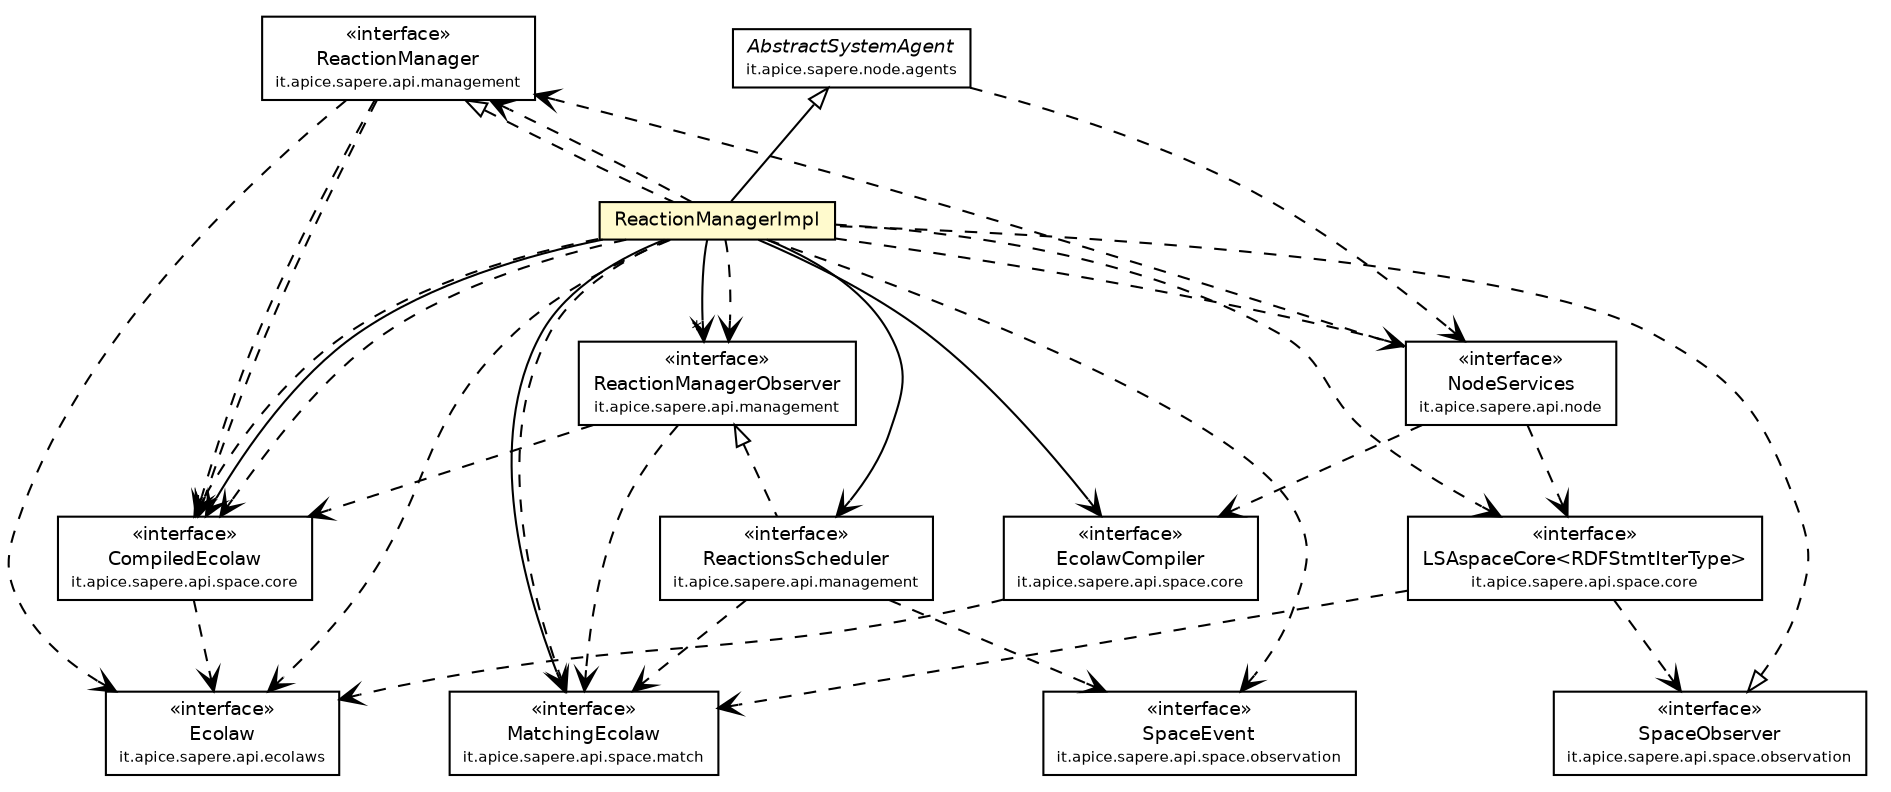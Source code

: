 #!/usr/local/bin/dot
#
# Class diagram 
# Generated by UmlGraph version 4.4 (http://www.spinellis.gr/sw/umlgraph)
#

digraph G {
	edge [fontname="Helvetica",fontsize=10,labelfontname="Helvetica",labelfontsize=10];
	node [fontname="Helvetica",fontsize=10,shape=plaintext];
	// it.apice.sapere.api.ecolaws.Ecolaw
	c71424 [label=<<table border="0" cellborder="1" cellspacing="0" cellpadding="2" port="p" href="../../api/ecolaws/Ecolaw.html">
		<tr><td><table border="0" cellspacing="0" cellpadding="1">
			<tr><td> &laquo;interface&raquo; </td></tr>
			<tr><td> Ecolaw </td></tr>
			<tr><td><font point-size="7.0"> it.apice.sapere.api.ecolaws </font></td></tr>
		</table></td></tr>
		</table>>, fontname="Helvetica", fontcolor="black", fontsize=9.0];
	// it.apice.sapere.api.management.ReactionsScheduler
	c71488 [label=<<table border="0" cellborder="1" cellspacing="0" cellpadding="2" port="p" href="../../api/management/ReactionsScheduler.html">
		<tr><td><table border="0" cellspacing="0" cellpadding="1">
			<tr><td> &laquo;interface&raquo; </td></tr>
			<tr><td> ReactionsScheduler </td></tr>
			<tr><td><font point-size="7.0"> it.apice.sapere.api.management </font></td></tr>
		</table></td></tr>
		</table>>, fontname="Helvetica", fontcolor="black", fontsize=9.0];
	// it.apice.sapere.api.management.ReactionManagerObserver
	c71489 [label=<<table border="0" cellborder="1" cellspacing="0" cellpadding="2" port="p" href="../../api/management/ReactionManagerObserver.html">
		<tr><td><table border="0" cellspacing="0" cellpadding="1">
			<tr><td> &laquo;interface&raquo; </td></tr>
			<tr><td> ReactionManagerObserver </td></tr>
			<tr><td><font point-size="7.0"> it.apice.sapere.api.management </font></td></tr>
		</table></td></tr>
		</table>>, fontname="Helvetica", fontcolor="black", fontsize=9.0];
	// it.apice.sapere.api.management.ReactionManager
	c71490 [label=<<table border="0" cellborder="1" cellspacing="0" cellpadding="2" port="p" href="../../api/management/ReactionManager.html">
		<tr><td><table border="0" cellspacing="0" cellpadding="1">
			<tr><td> &laquo;interface&raquo; </td></tr>
			<tr><td> ReactionManager </td></tr>
			<tr><td><font point-size="7.0"> it.apice.sapere.api.management </font></td></tr>
		</table></td></tr>
		</table>>, fontname="Helvetica", fontcolor="black", fontsize=9.0];
	// it.apice.sapere.api.node.NodeServices
	c71501 [label=<<table border="0" cellborder="1" cellspacing="0" cellpadding="2" port="p" href="../../api/node/NodeServices.html">
		<tr><td><table border="0" cellspacing="0" cellpadding="1">
			<tr><td> &laquo;interface&raquo; </td></tr>
			<tr><td> NodeServices </td></tr>
			<tr><td><font point-size="7.0"> it.apice.sapere.api.node </font></td></tr>
		</table></td></tr>
		</table>>, fontname="Helvetica", fontcolor="black", fontsize=9.0];
	// it.apice.sapere.api.space.core.LSAspaceCore<RDFStmtIterType>
	c71502 [label=<<table border="0" cellborder="1" cellspacing="0" cellpadding="2" port="p" href="../../api/space/core/LSAspaceCore.html">
		<tr><td><table border="0" cellspacing="0" cellpadding="1">
			<tr><td> &laquo;interface&raquo; </td></tr>
			<tr><td> LSAspaceCore&lt;RDFStmtIterType&gt; </td></tr>
			<tr><td><font point-size="7.0"> it.apice.sapere.api.space.core </font></td></tr>
		</table></td></tr>
		</table>>, fontname="Helvetica", fontcolor="black", fontsize=9.0];
	// it.apice.sapere.api.space.core.EcolawCompiler
	c71504 [label=<<table border="0" cellborder="1" cellspacing="0" cellpadding="2" port="p" href="../../api/space/core/EcolawCompiler.html">
		<tr><td><table border="0" cellspacing="0" cellpadding="1">
			<tr><td> &laquo;interface&raquo; </td></tr>
			<tr><td> EcolawCompiler </td></tr>
			<tr><td><font point-size="7.0"> it.apice.sapere.api.space.core </font></td></tr>
		</table></td></tr>
		</table>>, fontname="Helvetica", fontcolor="black", fontsize=9.0];
	// it.apice.sapere.api.space.core.CompiledEcolaw
	c71506 [label=<<table border="0" cellborder="1" cellspacing="0" cellpadding="2" port="p" href="../../api/space/core/CompiledEcolaw.html">
		<tr><td><table border="0" cellspacing="0" cellpadding="1">
			<tr><td> &laquo;interface&raquo; </td></tr>
			<tr><td> CompiledEcolaw </td></tr>
			<tr><td><font point-size="7.0"> it.apice.sapere.api.space.core </font></td></tr>
		</table></td></tr>
		</table>>, fontname="Helvetica", fontcolor="black", fontsize=9.0];
	// it.apice.sapere.api.space.match.MatchingEcolaw
	c71516 [label=<<table border="0" cellborder="1" cellspacing="0" cellpadding="2" port="p" href="../../api/space/match/MatchingEcolaw.html">
		<tr><td><table border="0" cellspacing="0" cellpadding="1">
			<tr><td> &laquo;interface&raquo; </td></tr>
			<tr><td> MatchingEcolaw </td></tr>
			<tr><td><font point-size="7.0"> it.apice.sapere.api.space.match </font></td></tr>
		</table></td></tr>
		</table>>, fontname="Helvetica", fontcolor="black", fontsize=9.0];
	// it.apice.sapere.api.space.observation.SpaceObserver
	c71518 [label=<<table border="0" cellborder="1" cellspacing="0" cellpadding="2" port="p" href="../../api/space/observation/SpaceObserver.html">
		<tr><td><table border="0" cellspacing="0" cellpadding="1">
			<tr><td> &laquo;interface&raquo; </td></tr>
			<tr><td> SpaceObserver </td></tr>
			<tr><td><font point-size="7.0"> it.apice.sapere.api.space.observation </font></td></tr>
		</table></td></tr>
		</table>>, fontname="Helvetica", fontcolor="black", fontsize=9.0];
	// it.apice.sapere.api.space.observation.SpaceEvent
	c71519 [label=<<table border="0" cellborder="1" cellspacing="0" cellpadding="2" port="p" href="../../api/space/observation/SpaceEvent.html">
		<tr><td><table border="0" cellspacing="0" cellpadding="1">
			<tr><td> &laquo;interface&raquo; </td></tr>
			<tr><td> SpaceEvent </td></tr>
			<tr><td><font point-size="7.0"> it.apice.sapere.api.space.observation </font></td></tr>
		</table></td></tr>
		</table>>, fontname="Helvetica", fontcolor="black", fontsize=9.0];
	// it.apice.sapere.management.impl.ReactionManagerImpl
	c71606 [label=<<table border="0" cellborder="1" cellspacing="0" cellpadding="2" port="p" bgcolor="lemonChiffon" href="./ReactionManagerImpl.html">
		<tr><td><table border="0" cellspacing="0" cellpadding="1">
			<tr><td> ReactionManagerImpl </td></tr>
		</table></td></tr>
		</table>>, fontname="Helvetica", fontcolor="black", fontsize=9.0];
	// it.apice.sapere.node.agents.AbstractSystemAgent
	c71608 [label=<<table border="0" cellborder="1" cellspacing="0" cellpadding="2" port="p" href="../../node/agents/AbstractSystemAgent.html">
		<tr><td><table border="0" cellspacing="0" cellpadding="1">
			<tr><td><font face="Helvetica-Oblique"> AbstractSystemAgent </font></td></tr>
			<tr><td><font point-size="7.0"> it.apice.sapere.node.agents </font></td></tr>
		</table></td></tr>
		</table>>, fontname="Helvetica", fontcolor="black", fontsize=9.0];
	//it.apice.sapere.api.management.ReactionsScheduler implements it.apice.sapere.api.management.ReactionManagerObserver
	c71489:p -> c71488:p [dir=back,arrowtail=empty,style=dashed];
	//it.apice.sapere.management.impl.ReactionManagerImpl extends it.apice.sapere.node.agents.AbstractSystemAgent
	c71608:p -> c71606:p [dir=back,arrowtail=empty];
	//it.apice.sapere.management.impl.ReactionManagerImpl implements it.apice.sapere.api.management.ReactionManager
	c71490:p -> c71606:p [dir=back,arrowtail=empty,style=dashed];
	//it.apice.sapere.management.impl.ReactionManagerImpl implements it.apice.sapere.api.space.observation.SpaceObserver
	c71518:p -> c71606:p [dir=back,arrowtail=empty,style=dashed];
	// it.apice.sapere.management.impl.ReactionManagerImpl NAVASSOC it.apice.sapere.api.space.core.EcolawCompiler
	c71606:p -> c71504:p [taillabel="", label="", headlabel="", fontname="Helvetica", fontcolor="black", fontsize=10.0, color="black", arrowhead=open];
	// it.apice.sapere.management.impl.ReactionManagerImpl NAVASSOC it.apice.sapere.api.space.core.CompiledEcolaw
	c71606:p -> c71506:p [taillabel="", label="", headlabel="*", fontname="Helvetica", fontcolor="black", fontsize=10.0, color="black", arrowhead=open];
	// it.apice.sapere.management.impl.ReactionManagerImpl NAVASSOC it.apice.sapere.api.management.ReactionManagerObserver
	c71606:p -> c71489:p [taillabel="", label="", headlabel="*", fontname="Helvetica", fontcolor="black", fontsize=10.0, color="black", arrowhead=open];
	// it.apice.sapere.management.impl.ReactionManagerImpl NAVASSOC it.apice.sapere.api.space.match.MatchingEcolaw
	c71606:p -> c71516:p [taillabel="", label="", headlabel="", fontname="Helvetica", fontcolor="black", fontsize=10.0, color="black", arrowhead=open];
	// it.apice.sapere.management.impl.ReactionManagerImpl NAVASSOC it.apice.sapere.api.management.ReactionsScheduler
	c71606:p -> c71488:p [taillabel="", label="", headlabel="", fontname="Helvetica", fontcolor="black", fontsize=10.0, color="black", arrowhead=open];
	// it.apice.sapere.api.management.ReactionsScheduler DEPEND it.apice.sapere.api.space.match.MatchingEcolaw
	c71488:p -> c71516:p [taillabel="", label="", headlabel="", fontname="Helvetica", fontcolor="black", fontsize=10.0, color="black", arrowhead=open, style=dashed];
	// it.apice.sapere.api.management.ReactionsScheduler DEPEND it.apice.sapere.api.space.observation.SpaceEvent
	c71488:p -> c71519:p [taillabel="", label="", headlabel="", fontname="Helvetica", fontcolor="black", fontsize=10.0, color="black", arrowhead=open, style=dashed];
	// it.apice.sapere.api.management.ReactionManagerObserver DEPEND it.apice.sapere.api.space.core.CompiledEcolaw
	c71489:p -> c71506:p [taillabel="", label="", headlabel="", fontname="Helvetica", fontcolor="black", fontsize=10.0, color="black", arrowhead=open, style=dashed];
	// it.apice.sapere.api.management.ReactionManagerObserver DEPEND it.apice.sapere.api.space.match.MatchingEcolaw
	c71489:p -> c71516:p [taillabel="", label="", headlabel="", fontname="Helvetica", fontcolor="black", fontsize=10.0, color="black", arrowhead=open, style=dashed];
	// it.apice.sapere.api.management.ReactionManager DEPEND it.apice.sapere.api.space.core.CompiledEcolaw
	c71490:p -> c71506:p [taillabel="", label="", headlabel="", fontname="Helvetica", fontcolor="black", fontsize=10.0, color="black", arrowhead=open, style=dashed];
	// it.apice.sapere.api.management.ReactionManager DEPEND it.apice.sapere.api.space.core.CompiledEcolaw
	c71490:p -> c71506:p [taillabel="", label="", headlabel="", fontname="Helvetica", fontcolor="black", fontsize=10.0, color="black", arrowhead=open, style=dashed];
	// it.apice.sapere.api.management.ReactionManager DEPEND it.apice.sapere.api.ecolaws.Ecolaw
	c71490:p -> c71424:p [taillabel="", label="", headlabel="", fontname="Helvetica", fontcolor="black", fontsize=10.0, color="black", arrowhead=open, style=dashed];
	// it.apice.sapere.api.node.NodeServices DEPEND it.apice.sapere.api.management.ReactionManager
	c71501:p -> c71490:p [taillabel="", label="", headlabel="", fontname="Helvetica", fontcolor="black", fontsize=10.0, color="black", arrowhead=open, style=dashed];
	// it.apice.sapere.api.node.NodeServices DEPEND it.apice.sapere.api.space.core.LSAspaceCore<RDFStmtIterType>
	c71501:p -> c71502:p [taillabel="", label="", headlabel="", fontname="Helvetica", fontcolor="black", fontsize=10.0, color="black", arrowhead=open, style=dashed];
	// it.apice.sapere.api.node.NodeServices DEPEND it.apice.sapere.api.space.core.EcolawCompiler
	c71501:p -> c71504:p [taillabel="", label="", headlabel="", fontname="Helvetica", fontcolor="black", fontsize=10.0, color="black", arrowhead=open, style=dashed];
	// it.apice.sapere.api.space.core.LSAspaceCore<RDFStmtIterType> DEPEND it.apice.sapere.api.space.observation.SpaceObserver
	c71502:p -> c71518:p [taillabel="", label="", headlabel="", fontname="Helvetica", fontcolor="black", fontsize=10.0, color="black", arrowhead=open, style=dashed];
	// it.apice.sapere.api.space.core.LSAspaceCore<RDFStmtIterType> DEPEND it.apice.sapere.api.space.match.MatchingEcolaw
	c71502:p -> c71516:p [taillabel="", label="", headlabel="", fontname="Helvetica", fontcolor="black", fontsize=10.0, color="black", arrowhead=open, style=dashed];
	// it.apice.sapere.api.space.core.EcolawCompiler DEPEND it.apice.sapere.api.ecolaws.Ecolaw
	c71504:p -> c71424:p [taillabel="", label="", headlabel="", fontname="Helvetica", fontcolor="black", fontsize=10.0, color="black", arrowhead=open, style=dashed];
	// it.apice.sapere.api.space.core.CompiledEcolaw DEPEND it.apice.sapere.api.ecolaws.Ecolaw
	c71506:p -> c71424:p [taillabel="", label="", headlabel="", fontname="Helvetica", fontcolor="black", fontsize=10.0, color="black", arrowhead=open, style=dashed];
	// it.apice.sapere.management.impl.ReactionManagerImpl DEPEND it.apice.sapere.api.space.core.CompiledEcolaw
	c71606:p -> c71506:p [taillabel="", label="", headlabel="", fontname="Helvetica", fontcolor="black", fontsize=10.0, color="black", arrowhead=open, style=dashed];
	// it.apice.sapere.management.impl.ReactionManagerImpl DEPEND it.apice.sapere.api.management.ReactionManagerObserver
	c71606:p -> c71489:p [taillabel="", label="", headlabel="", fontname="Helvetica", fontcolor="black", fontsize=10.0, color="black", arrowhead=open, style=dashed];
	// it.apice.sapere.management.impl.ReactionManagerImpl DEPEND it.apice.sapere.api.space.core.LSAspaceCore<RDFStmtIterType>
	c71606:p -> c71502:p [taillabel="", label="", headlabel="", fontname="Helvetica", fontcolor="black", fontsize=10.0, color="black", arrowhead=open, style=dashed];
	// it.apice.sapere.management.impl.ReactionManagerImpl DEPEND it.apice.sapere.api.management.ReactionManager
	c71606:p -> c71490:p [taillabel="", label="", headlabel="", fontname="Helvetica", fontcolor="black", fontsize=10.0, color="black", arrowhead=open, style=dashed];
	// it.apice.sapere.management.impl.ReactionManagerImpl DEPEND it.apice.sapere.api.space.match.MatchingEcolaw
	c71606:p -> c71516:p [taillabel="", label="", headlabel="", fontname="Helvetica", fontcolor="black", fontsize=10.0, color="black", arrowhead=open, style=dashed];
	// it.apice.sapere.management.impl.ReactionManagerImpl DEPEND it.apice.sapere.api.space.observation.SpaceEvent
	c71606:p -> c71519:p [taillabel="", label="", headlabel="", fontname="Helvetica", fontcolor="black", fontsize=10.0, color="black", arrowhead=open, style=dashed];
	// it.apice.sapere.management.impl.ReactionManagerImpl DEPEND it.apice.sapere.api.node.NodeServices
	c71606:p -> c71501:p [taillabel="", label="", headlabel="", fontname="Helvetica", fontcolor="black", fontsize=10.0, color="black", arrowhead=open, style=dashed];
	// it.apice.sapere.management.impl.ReactionManagerImpl DEPEND it.apice.sapere.api.space.core.CompiledEcolaw
	c71606:p -> c71506:p [taillabel="", label="", headlabel="", fontname="Helvetica", fontcolor="black", fontsize=10.0, color="black", arrowhead=open, style=dashed];
	// it.apice.sapere.management.impl.ReactionManagerImpl DEPEND it.apice.sapere.api.ecolaws.Ecolaw
	c71606:p -> c71424:p [taillabel="", label="", headlabel="", fontname="Helvetica", fontcolor="black", fontsize=10.0, color="black", arrowhead=open, style=dashed];
	// it.apice.sapere.node.agents.AbstractSystemAgent DEPEND it.apice.sapere.api.node.NodeServices
	c71608:p -> c71501:p [taillabel="", label="", headlabel="", fontname="Helvetica", fontcolor="black", fontsize=10.0, color="black", arrowhead=open, style=dashed];
}

